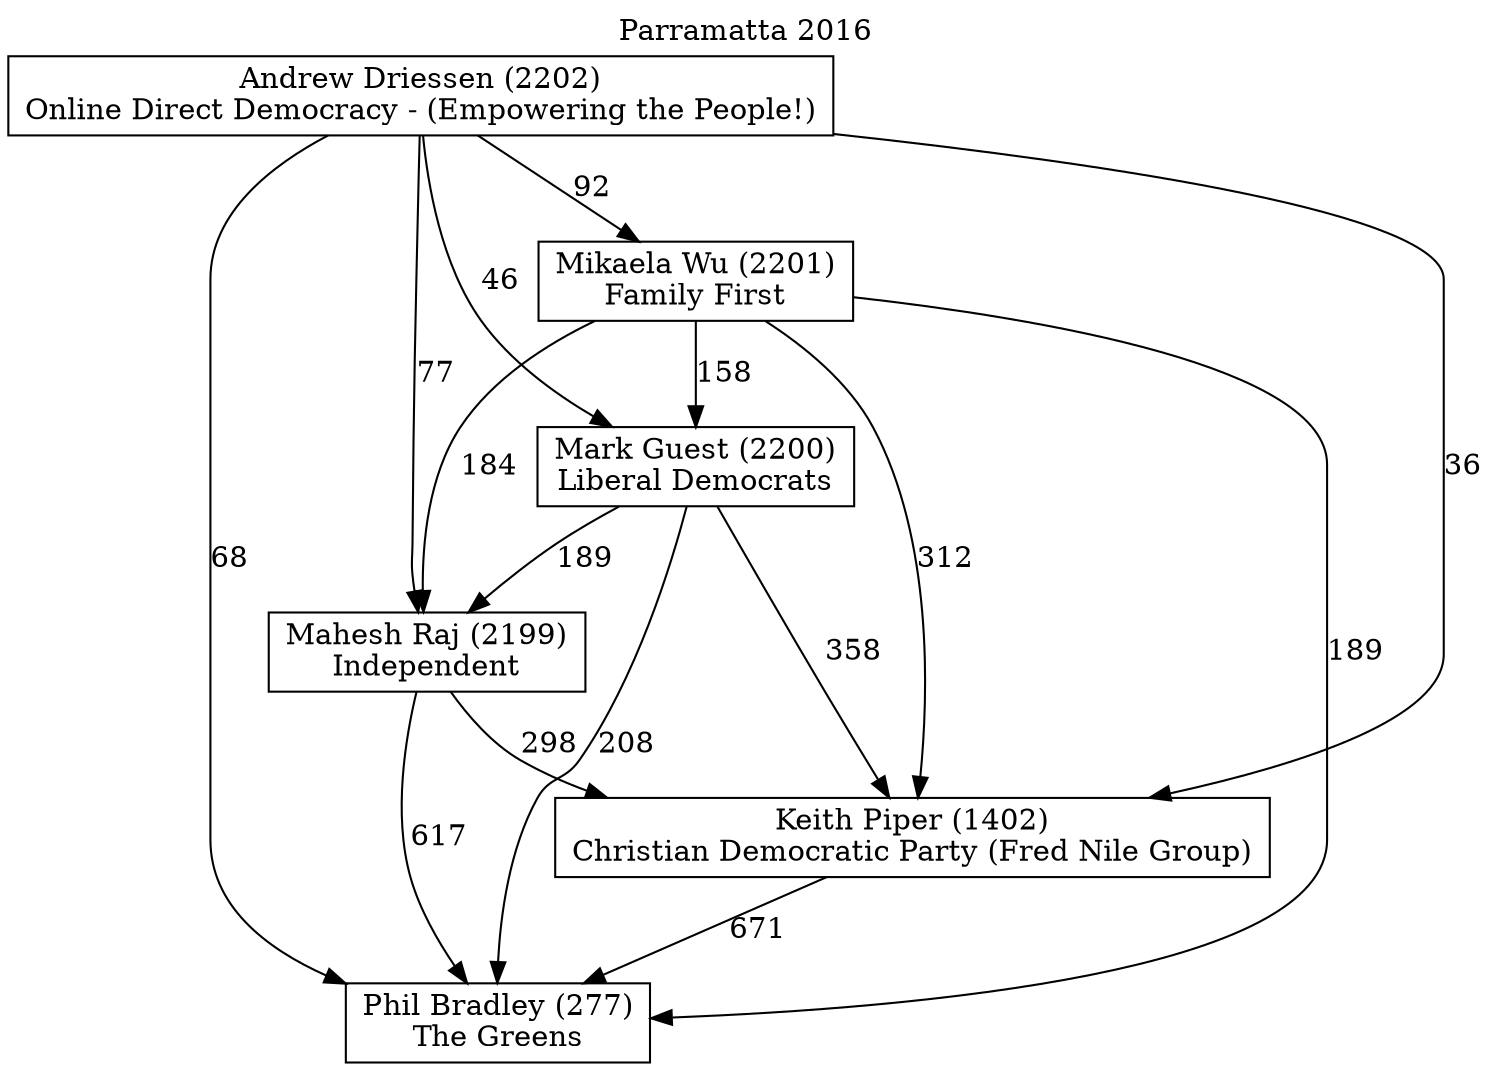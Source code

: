 // House preference flow
digraph "Phil Bradley (277)_Parramatta_2016" {
	graph [label="Parramatta 2016" labelloc=t mclimit=10]
	node [shape=box]
	"Phil Bradley (277)" [label="Phil Bradley (277)
The Greens"]
	"Keith Piper (1402)" [label="Keith Piper (1402)
Christian Democratic Party (Fred Nile Group)"]
	"Mahesh Raj (2199)" [label="Mahesh Raj (2199)
Independent"]
	"Mark Guest (2200)" [label="Mark Guest (2200)
Liberal Democrats"]
	"Mikaela Wu (2201)" [label="Mikaela Wu (2201)
Family First"]
	"Andrew Driessen (2202)" [label="Andrew Driessen (2202)
Online Direct Democracy - (Empowering the People!)"]
	"Phil Bradley (277)" [label="Phil Bradley (277)
The Greens"]
	"Mahesh Raj (2199)" [label="Mahesh Raj (2199)
Independent"]
	"Mark Guest (2200)" [label="Mark Guest (2200)
Liberal Democrats"]
	"Mikaela Wu (2201)" [label="Mikaela Wu (2201)
Family First"]
	"Andrew Driessen (2202)" [label="Andrew Driessen (2202)
Online Direct Democracy - (Empowering the People!)"]
	"Phil Bradley (277)" [label="Phil Bradley (277)
The Greens"]
	"Mark Guest (2200)" [label="Mark Guest (2200)
Liberal Democrats"]
	"Mikaela Wu (2201)" [label="Mikaela Wu (2201)
Family First"]
	"Andrew Driessen (2202)" [label="Andrew Driessen (2202)
Online Direct Democracy - (Empowering the People!)"]
	"Phil Bradley (277)" [label="Phil Bradley (277)
The Greens"]
	"Mikaela Wu (2201)" [label="Mikaela Wu (2201)
Family First"]
	"Andrew Driessen (2202)" [label="Andrew Driessen (2202)
Online Direct Democracy - (Empowering the People!)"]
	"Phil Bradley (277)" [label="Phil Bradley (277)
The Greens"]
	"Andrew Driessen (2202)" [label="Andrew Driessen (2202)
Online Direct Democracy - (Empowering the People!)"]
	"Andrew Driessen (2202)" [label="Andrew Driessen (2202)
Online Direct Democracy - (Empowering the People!)"]
	"Mikaela Wu (2201)" [label="Mikaela Wu (2201)
Family First"]
	"Andrew Driessen (2202)" [label="Andrew Driessen (2202)
Online Direct Democracy - (Empowering the People!)"]
	"Andrew Driessen (2202)" [label="Andrew Driessen (2202)
Online Direct Democracy - (Empowering the People!)"]
	"Mark Guest (2200)" [label="Mark Guest (2200)
Liberal Democrats"]
	"Mikaela Wu (2201)" [label="Mikaela Wu (2201)
Family First"]
	"Andrew Driessen (2202)" [label="Andrew Driessen (2202)
Online Direct Democracy - (Empowering the People!)"]
	"Mark Guest (2200)" [label="Mark Guest (2200)
Liberal Democrats"]
	"Andrew Driessen (2202)" [label="Andrew Driessen (2202)
Online Direct Democracy - (Empowering the People!)"]
	"Andrew Driessen (2202)" [label="Andrew Driessen (2202)
Online Direct Democracy - (Empowering the People!)"]
	"Mikaela Wu (2201)" [label="Mikaela Wu (2201)
Family First"]
	"Andrew Driessen (2202)" [label="Andrew Driessen (2202)
Online Direct Democracy - (Empowering the People!)"]
	"Andrew Driessen (2202)" [label="Andrew Driessen (2202)
Online Direct Democracy - (Empowering the People!)"]
	"Mahesh Raj (2199)" [label="Mahesh Raj (2199)
Independent"]
	"Mark Guest (2200)" [label="Mark Guest (2200)
Liberal Democrats"]
	"Mikaela Wu (2201)" [label="Mikaela Wu (2201)
Family First"]
	"Andrew Driessen (2202)" [label="Andrew Driessen (2202)
Online Direct Democracy - (Empowering the People!)"]
	"Mahesh Raj (2199)" [label="Mahesh Raj (2199)
Independent"]
	"Mikaela Wu (2201)" [label="Mikaela Wu (2201)
Family First"]
	"Andrew Driessen (2202)" [label="Andrew Driessen (2202)
Online Direct Democracy - (Empowering the People!)"]
	"Mahesh Raj (2199)" [label="Mahesh Raj (2199)
Independent"]
	"Andrew Driessen (2202)" [label="Andrew Driessen (2202)
Online Direct Democracy - (Empowering the People!)"]
	"Andrew Driessen (2202)" [label="Andrew Driessen (2202)
Online Direct Democracy - (Empowering the People!)"]
	"Mikaela Wu (2201)" [label="Mikaela Wu (2201)
Family First"]
	"Andrew Driessen (2202)" [label="Andrew Driessen (2202)
Online Direct Democracy - (Empowering the People!)"]
	"Andrew Driessen (2202)" [label="Andrew Driessen (2202)
Online Direct Democracy - (Empowering the People!)"]
	"Mark Guest (2200)" [label="Mark Guest (2200)
Liberal Democrats"]
	"Mikaela Wu (2201)" [label="Mikaela Wu (2201)
Family First"]
	"Andrew Driessen (2202)" [label="Andrew Driessen (2202)
Online Direct Democracy - (Empowering the People!)"]
	"Mark Guest (2200)" [label="Mark Guest (2200)
Liberal Democrats"]
	"Andrew Driessen (2202)" [label="Andrew Driessen (2202)
Online Direct Democracy - (Empowering the People!)"]
	"Andrew Driessen (2202)" [label="Andrew Driessen (2202)
Online Direct Democracy - (Empowering the People!)"]
	"Mikaela Wu (2201)" [label="Mikaela Wu (2201)
Family First"]
	"Andrew Driessen (2202)" [label="Andrew Driessen (2202)
Online Direct Democracy - (Empowering the People!)"]
	"Andrew Driessen (2202)" [label="Andrew Driessen (2202)
Online Direct Democracy - (Empowering the People!)"]
	"Keith Piper (1402)" [label="Keith Piper (1402)
Christian Democratic Party (Fred Nile Group)"]
	"Mahesh Raj (2199)" [label="Mahesh Raj (2199)
Independent"]
	"Mark Guest (2200)" [label="Mark Guest (2200)
Liberal Democrats"]
	"Mikaela Wu (2201)" [label="Mikaela Wu (2201)
Family First"]
	"Andrew Driessen (2202)" [label="Andrew Driessen (2202)
Online Direct Democracy - (Empowering the People!)"]
	"Keith Piper (1402)" [label="Keith Piper (1402)
Christian Democratic Party (Fred Nile Group)"]
	"Mark Guest (2200)" [label="Mark Guest (2200)
Liberal Democrats"]
	"Mikaela Wu (2201)" [label="Mikaela Wu (2201)
Family First"]
	"Andrew Driessen (2202)" [label="Andrew Driessen (2202)
Online Direct Democracy - (Empowering the People!)"]
	"Keith Piper (1402)" [label="Keith Piper (1402)
Christian Democratic Party (Fred Nile Group)"]
	"Mikaela Wu (2201)" [label="Mikaela Wu (2201)
Family First"]
	"Andrew Driessen (2202)" [label="Andrew Driessen (2202)
Online Direct Democracy - (Empowering the People!)"]
	"Keith Piper (1402)" [label="Keith Piper (1402)
Christian Democratic Party (Fred Nile Group)"]
	"Andrew Driessen (2202)" [label="Andrew Driessen (2202)
Online Direct Democracy - (Empowering the People!)"]
	"Andrew Driessen (2202)" [label="Andrew Driessen (2202)
Online Direct Democracy - (Empowering the People!)"]
	"Mikaela Wu (2201)" [label="Mikaela Wu (2201)
Family First"]
	"Andrew Driessen (2202)" [label="Andrew Driessen (2202)
Online Direct Democracy - (Empowering the People!)"]
	"Andrew Driessen (2202)" [label="Andrew Driessen (2202)
Online Direct Democracy - (Empowering the People!)"]
	"Mark Guest (2200)" [label="Mark Guest (2200)
Liberal Democrats"]
	"Mikaela Wu (2201)" [label="Mikaela Wu (2201)
Family First"]
	"Andrew Driessen (2202)" [label="Andrew Driessen (2202)
Online Direct Democracy - (Empowering the People!)"]
	"Mark Guest (2200)" [label="Mark Guest (2200)
Liberal Democrats"]
	"Andrew Driessen (2202)" [label="Andrew Driessen (2202)
Online Direct Democracy - (Empowering the People!)"]
	"Andrew Driessen (2202)" [label="Andrew Driessen (2202)
Online Direct Democracy - (Empowering the People!)"]
	"Mikaela Wu (2201)" [label="Mikaela Wu (2201)
Family First"]
	"Andrew Driessen (2202)" [label="Andrew Driessen (2202)
Online Direct Democracy - (Empowering the People!)"]
	"Andrew Driessen (2202)" [label="Andrew Driessen (2202)
Online Direct Democracy - (Empowering the People!)"]
	"Mahesh Raj (2199)" [label="Mahesh Raj (2199)
Independent"]
	"Mark Guest (2200)" [label="Mark Guest (2200)
Liberal Democrats"]
	"Mikaela Wu (2201)" [label="Mikaela Wu (2201)
Family First"]
	"Andrew Driessen (2202)" [label="Andrew Driessen (2202)
Online Direct Democracy - (Empowering the People!)"]
	"Mahesh Raj (2199)" [label="Mahesh Raj (2199)
Independent"]
	"Mikaela Wu (2201)" [label="Mikaela Wu (2201)
Family First"]
	"Andrew Driessen (2202)" [label="Andrew Driessen (2202)
Online Direct Democracy - (Empowering the People!)"]
	"Mahesh Raj (2199)" [label="Mahesh Raj (2199)
Independent"]
	"Andrew Driessen (2202)" [label="Andrew Driessen (2202)
Online Direct Democracy - (Empowering the People!)"]
	"Andrew Driessen (2202)" [label="Andrew Driessen (2202)
Online Direct Democracy - (Empowering the People!)"]
	"Mikaela Wu (2201)" [label="Mikaela Wu (2201)
Family First"]
	"Andrew Driessen (2202)" [label="Andrew Driessen (2202)
Online Direct Democracy - (Empowering the People!)"]
	"Andrew Driessen (2202)" [label="Andrew Driessen (2202)
Online Direct Democracy - (Empowering the People!)"]
	"Mark Guest (2200)" [label="Mark Guest (2200)
Liberal Democrats"]
	"Mikaela Wu (2201)" [label="Mikaela Wu (2201)
Family First"]
	"Andrew Driessen (2202)" [label="Andrew Driessen (2202)
Online Direct Democracy - (Empowering the People!)"]
	"Mark Guest (2200)" [label="Mark Guest (2200)
Liberal Democrats"]
	"Andrew Driessen (2202)" [label="Andrew Driessen (2202)
Online Direct Democracy - (Empowering the People!)"]
	"Andrew Driessen (2202)" [label="Andrew Driessen (2202)
Online Direct Democracy - (Empowering the People!)"]
	"Mikaela Wu (2201)" [label="Mikaela Wu (2201)
Family First"]
	"Andrew Driessen (2202)" [label="Andrew Driessen (2202)
Online Direct Democracy - (Empowering the People!)"]
	"Andrew Driessen (2202)" [label="Andrew Driessen (2202)
Online Direct Democracy - (Empowering the People!)"]
	"Keith Piper (1402)" -> "Phil Bradley (277)" [label=671]
	"Mahesh Raj (2199)" -> "Keith Piper (1402)" [label=298]
	"Mark Guest (2200)" -> "Mahesh Raj (2199)" [label=189]
	"Mikaela Wu (2201)" -> "Mark Guest (2200)" [label=158]
	"Andrew Driessen (2202)" -> "Mikaela Wu (2201)" [label=92]
	"Mahesh Raj (2199)" -> "Phil Bradley (277)" [label=617]
	"Mark Guest (2200)" -> "Phil Bradley (277)" [label=208]
	"Mikaela Wu (2201)" -> "Phil Bradley (277)" [label=189]
	"Andrew Driessen (2202)" -> "Phil Bradley (277)" [label=68]
	"Andrew Driessen (2202)" -> "Mark Guest (2200)" [label=46]
	"Mikaela Wu (2201)" -> "Mahesh Raj (2199)" [label=184]
	"Andrew Driessen (2202)" -> "Mahesh Raj (2199)" [label=77]
	"Mark Guest (2200)" -> "Keith Piper (1402)" [label=358]
	"Mikaela Wu (2201)" -> "Keith Piper (1402)" [label=312]
	"Andrew Driessen (2202)" -> "Keith Piper (1402)" [label=36]
}
